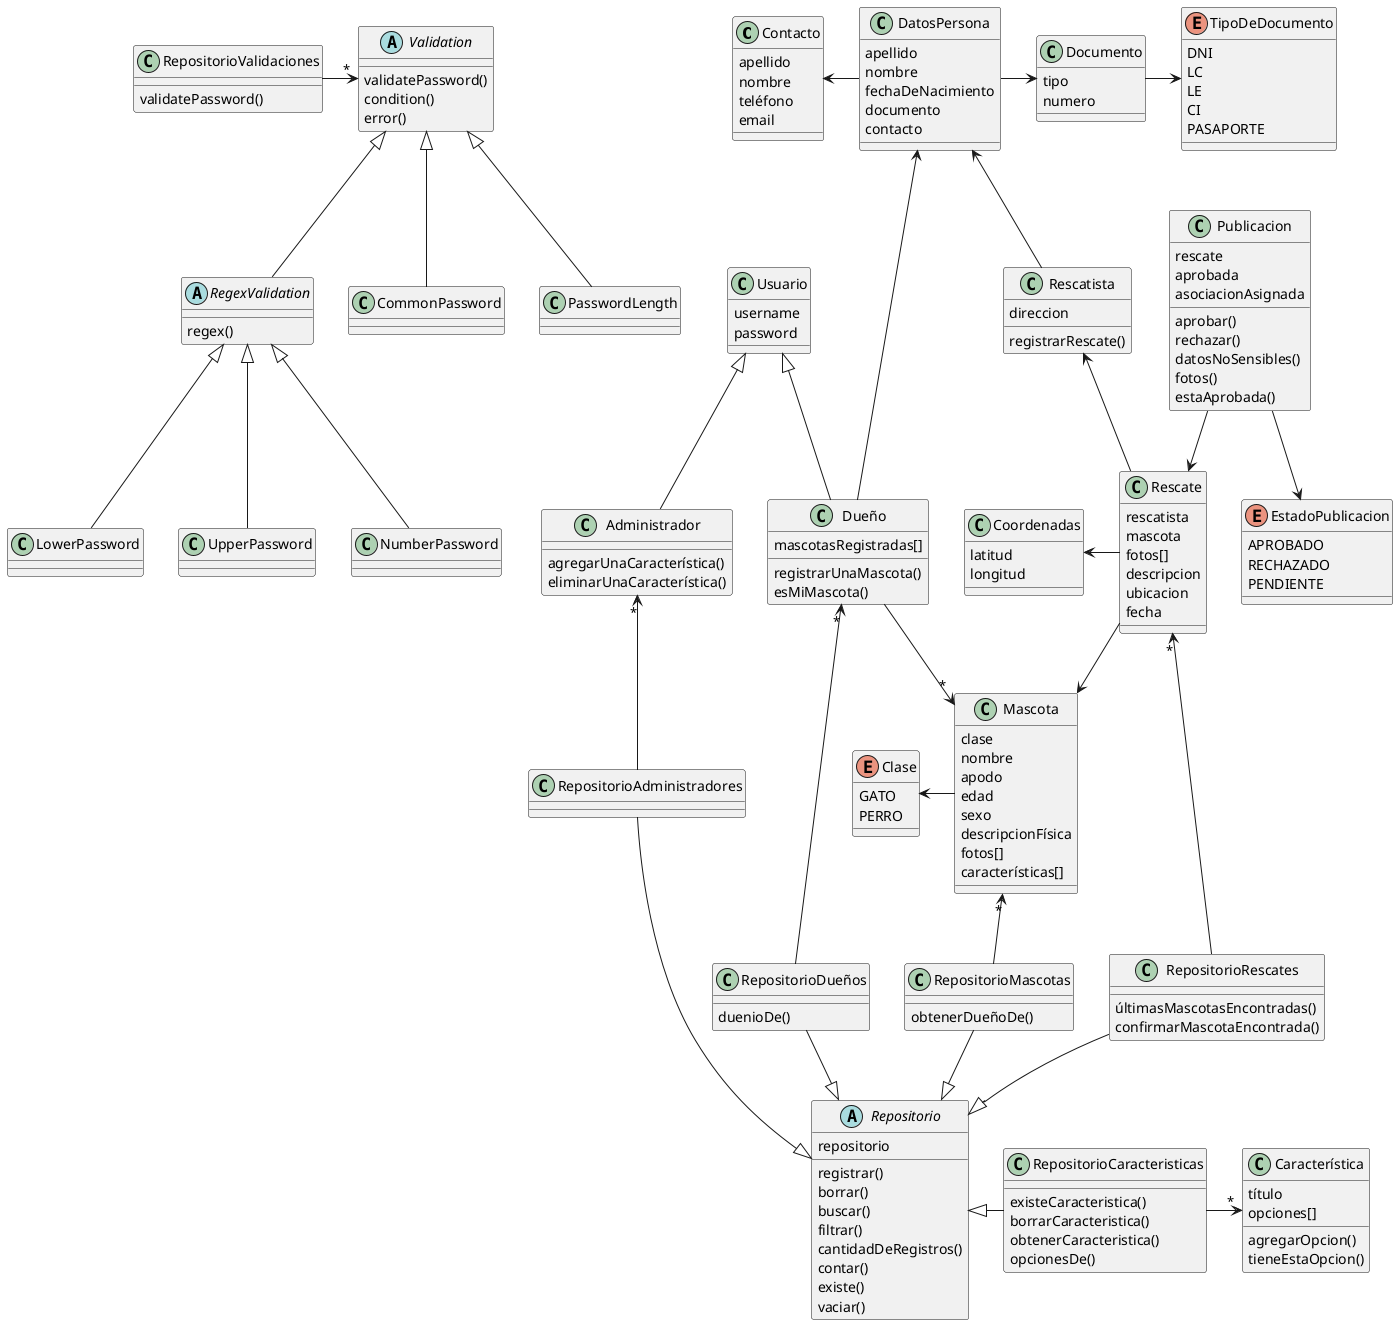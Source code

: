 @startuml RescateDePatitas

'''''''''''''''''''''''''''''''''''''''''''''''''''''''''''''''''''''''''''''
'''''''''''''''''''''''''''''''''''''Dominio'''''''''''''''''''''''''''''''''
'''''''''''''''''''''''''''''''''''''''''''''''''''''''''''''''''''''''''''''

class Contacto{
  apellido
  nombre
  teléfono
  email
}

class Mascota{
  clase
  nombre
  apodo
  edad
  sexo
  descripcionFísica
  fotos[]
  características[]
}

enum Clase{
  GATO
  PERRO
}

class Documento{
  tipo
  numero
}

enum TipoDeDocumento{
  DNI
  LC /' Libreta Cívica '/
  LE /' Libreta de Enrolamiento '/
  CI /' Cédula de Identidad '/
  PASAPORTE
}

class Rescate{
  rescatista
  mascota
  fotos[]
  descripcion
  ubicacion
  fecha
}

class Coordenadas{
  latitud
  longitud
}

class Usuario{
  username
  password
}

class Administrador{
  agregarUnaCaracterística()
  eliminarUnaCaracterística()

}

class Dueño{
  mascotasRegistradas[]
  registrarUnaMascota()
  esMiMascota()
}

class Rescatista{
  direccion
  registrarRescate()
}

class DatosPersona{
  apellido
  nombre
  fechaDeNacimiento
  documento
  contacto
}

class Característica{
  título
  opciones[]
  agregarOpcion()
  tieneEstaOpcion()
}


Publicacion -d-> Rescate
class Publicacion{
  rescate
  aprobada
  asociacionAsignada
  aprobar()
  rechazar()
  datosNoSensibles()
  fotos()
  estaAprobada()
}

Publicacion -d-> EstadoPublicacion
enum EstadoPublicacion{
  APROBADO
  RECHAZADO
  PENDIENTE
}

'''''''''''''''''''''''''''''''''''''''''''''''''''''''''''''''''''''''''''''
''''''''''''''''''''''''''''''''Repositorios'''''''''''''''''''''''''''''''''
'''''''''''''''''''''''''''''''''''''''''''''''''''''''''''''''''''''''''''''

abstract class Repositorio {
  repositorio
  registrar()
  borrar()
  buscar()
  filtrar()
  cantidadDeRegistros()
  contar()
  existe()
  vaciar()
  
}

class RepositorioDueños{
  duenioDe()
}


class RepositorioMascotas{
  obtenerDueñoDe()
}


class RepositorioRescates{
  últimasMascotasEncontradas()
  confirmarMascotaEncontrada()
}

class RepositorioCaracteristicas{
  existeCaracteristica()
  borrarCaracteristica()
  obtenerCaracteristica()
  opcionesDe()
}

class RepositorioAdministradores{

}

class RepositorioValidaciones{
  validatePassword()
}


'''''''''''''''''''''''''''''''''''''''''''''''''''''''''''''''''''''''''''''
'''''''''''''''''''''''''Validación de Contraseñas'''''''''''''''''''''''''''
'''''''''''''''''''''''''''''''''''''''''''''''''''''''''''''''''''''''''''''

abstract Validation{

  validatePassword()
  condition()
  error()

}
abstract RegexValidation{
  regex()
}

class CommonPassword{}
class PasswordLength{}
class LowerPassword{}
class UpperPassword{}
class NumberPassword{}

'''''''''''''''''''''''''''''''''''''''''''''''''''''''''''''''''''''''''''''
'''''''''''''''''''''''''Relaciones de Dominio'''''''''''''''''''''''''''''''
'''''''''''''''''''''''''''''''''''''''''''''''''''''''''''''''''''''''''''''


Dueño         -u->    DatosPersona
Rescatista    -u->    DatosPersona
DatosPersona  -r->    Documento
DatosPersona  -l->    Contacto
Rescate       -u->    Rescatista
Dueño         -u-|>   Usuario
Rescate       -d->    Mascota
Documento     -r->    TipoDeDocumento
Mascota       -l->    Clase
Dueño         -d->"*" Mascota
Administrador -u-|>   Usuario
Rescate       -l->    Coordenadas

'''''''''''''''''''''''''''''''''''''''''''''''''''''''''''''''''''''''''''''
'''''''''''''''''''''''''Relaciones de Repositorios''''''''''''''''''''''''''
'''''''''''''''''''''''''''''''''''''''''''''''''''''''''''''''''''''''''''''

RepositorioDueños           -u-> "*" Dueño
RepositorioMascotas         -u-> "*" Mascota
RepositorioRescates         -u-> "*" Rescate
RepositorioAdministradores  -u-> "*" Administrador
RepositorioCaracteristicas  ->   "*" Característica
RepositorioValidaciones     ->   "*" Validation

'''''''''''''''''''''''''''''''''''''''''''''''''''''''''''''''''''''''''''''
''''''''''''''''''''''''''Herencias de Repositorios''''''''''''''''''''''''''
'''''''''''''''''''''''''''''''''''''''''''''''''''''''''''''''''''''''''''''

RepositorioDueños -d-|> Repositorio
RepositorioRescates -d-|> Repositorio
RepositorioMascotas -d-|> Repositorio
RepositorioCaracteristicas -l-|> Repositorio
RepositorioAdministradores -d--|> Repositorio



RegexValidation -u-|> Validation
CommonPassword  -u-|> Validation
PasswordLength  -u-|> Validation
LowerPassword   -u-|> RegexValidation
UpperPassword   -u-|> RegexValidation
NumberPassword  -u-|> RegexValidation


@enduml
